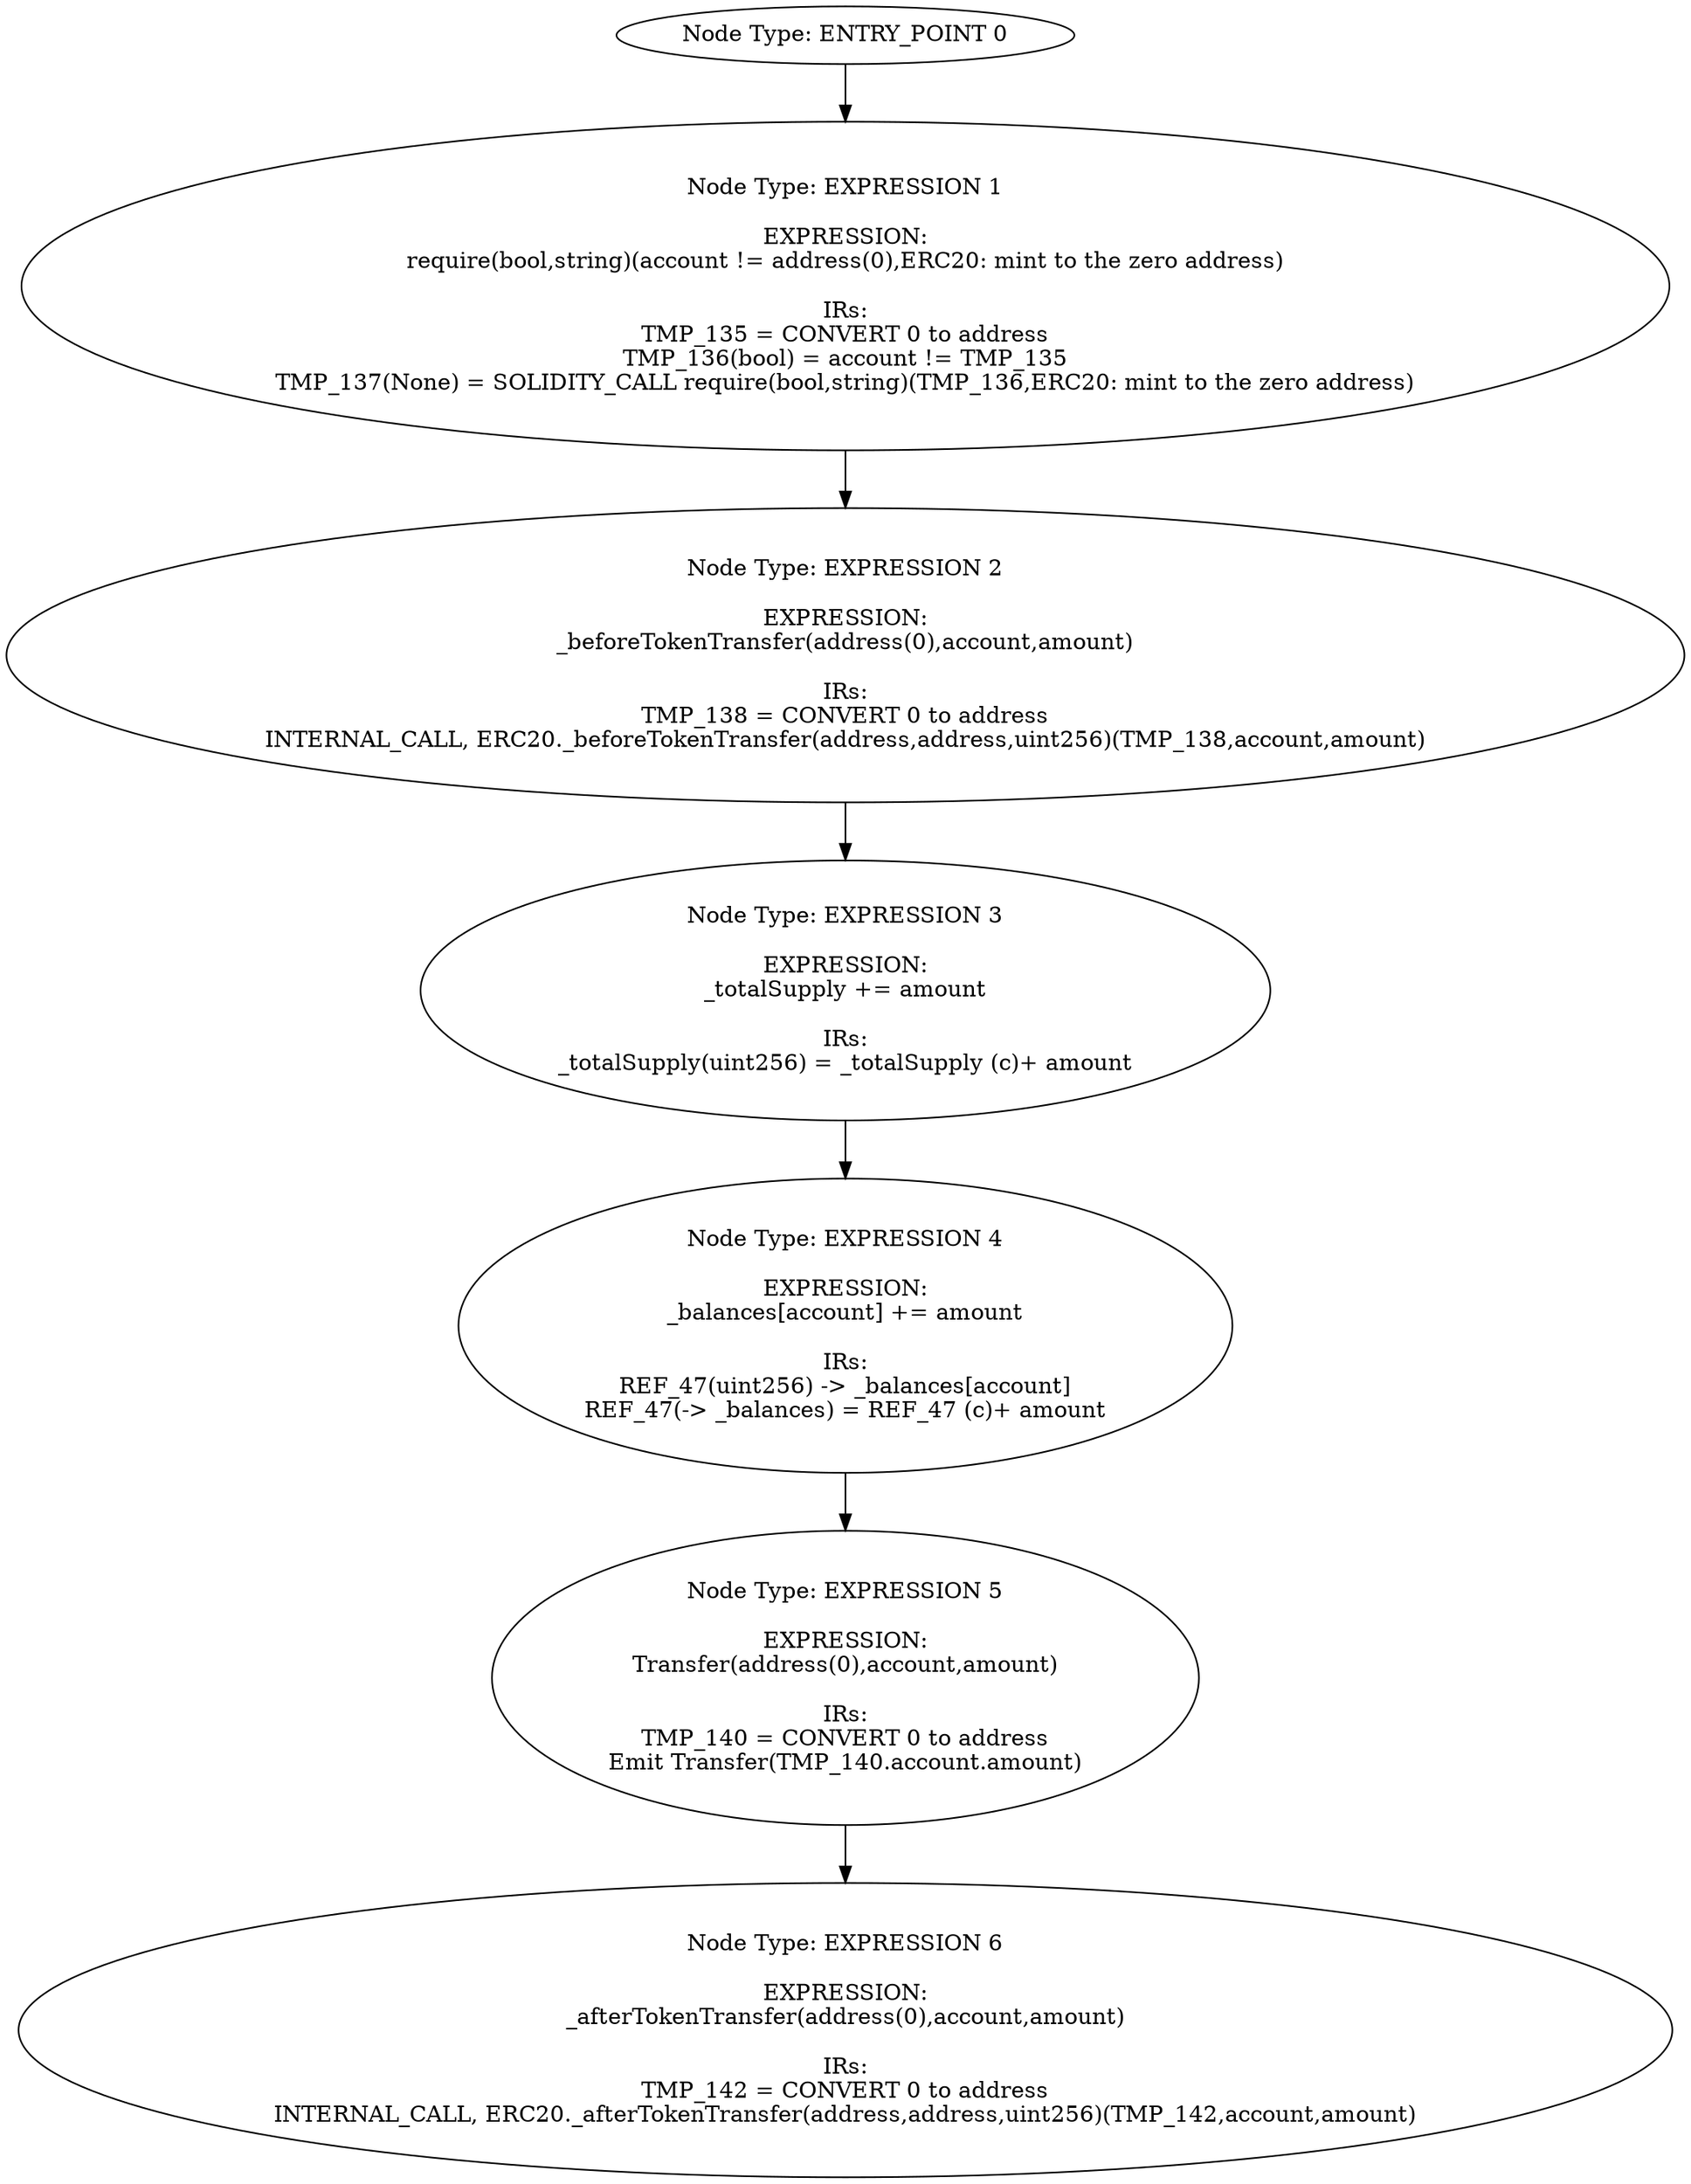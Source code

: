 digraph{
0[label="Node Type: ENTRY_POINT 0
"];
0->1;
1[label="Node Type: EXPRESSION 1

EXPRESSION:
require(bool,string)(account != address(0),ERC20: mint to the zero address)

IRs:
TMP_135 = CONVERT 0 to address
TMP_136(bool) = account != TMP_135
TMP_137(None) = SOLIDITY_CALL require(bool,string)(TMP_136,ERC20: mint to the zero address)"];
1->2;
2[label="Node Type: EXPRESSION 2

EXPRESSION:
_beforeTokenTransfer(address(0),account,amount)

IRs:
TMP_138 = CONVERT 0 to address
INTERNAL_CALL, ERC20._beforeTokenTransfer(address,address,uint256)(TMP_138,account,amount)"];
2->3;
3[label="Node Type: EXPRESSION 3

EXPRESSION:
_totalSupply += amount

IRs:
_totalSupply(uint256) = _totalSupply (c)+ amount"];
3->4;
4[label="Node Type: EXPRESSION 4

EXPRESSION:
_balances[account] += amount

IRs:
REF_47(uint256) -> _balances[account]
REF_47(-> _balances) = REF_47 (c)+ amount"];
4->5;
5[label="Node Type: EXPRESSION 5

EXPRESSION:
Transfer(address(0),account,amount)

IRs:
TMP_140 = CONVERT 0 to address
Emit Transfer(TMP_140.account.amount)"];
5->6;
6[label="Node Type: EXPRESSION 6

EXPRESSION:
_afterTokenTransfer(address(0),account,amount)

IRs:
TMP_142 = CONVERT 0 to address
INTERNAL_CALL, ERC20._afterTokenTransfer(address,address,uint256)(TMP_142,account,amount)"];
}
